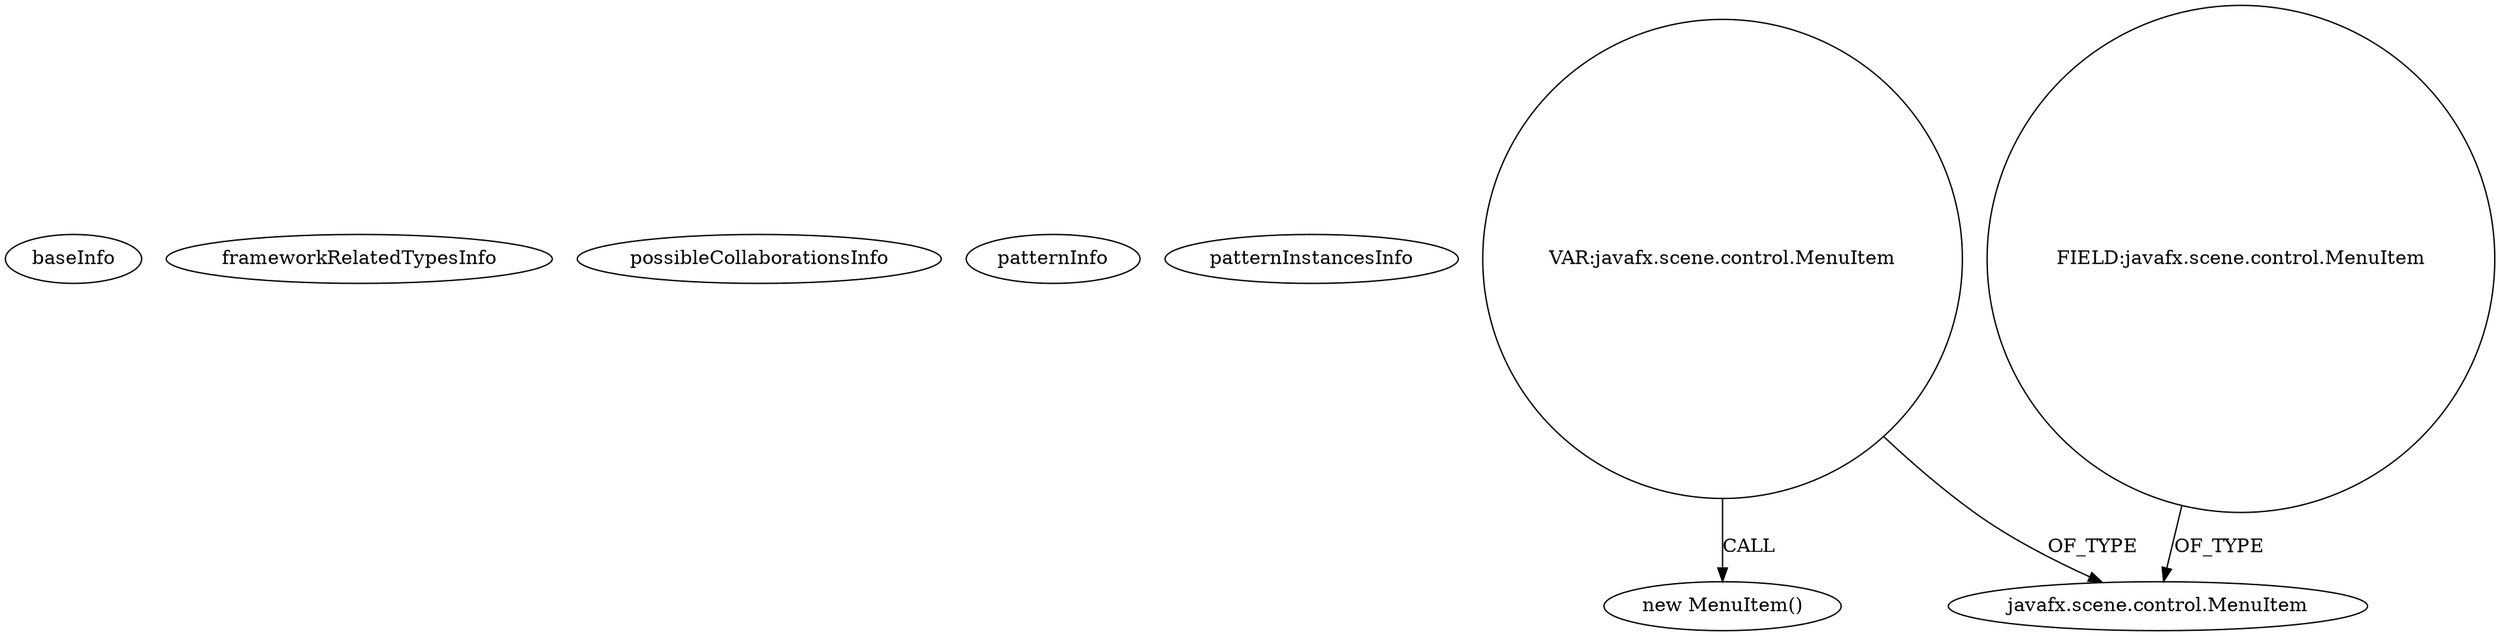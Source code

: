 digraph {
baseInfo[graphId=1158,category="pattern",isAnonymous=false,possibleRelation=false]
frameworkRelatedTypesInfo[]
possibleCollaborationsInfo[]
patternInfo[frequency=3.0,patternRootClient=null]
patternInstancesInfo[0="hock323-eventManager~/hock323-eventManager/EventManager-master/src/eventManager/controller/pokerTournament/BlindsController.java~BlindsController~2976",1="hock323-eventManager~/hock323-eventManager/EventManager-master/src/eventManager/controller/pokerTournament/AnnouncementsController.java~AnnouncementsController~2965",2="ProgrammerTony-Chemistry-Calculator~/ProgrammerTony-Chemistry-Calculator/Chemistry-Calculator-master/src/com/mdc/Calculator.java~Calculator~1099"]
77[label="new MenuItem()",vertexType="CONSTRUCTOR_CALL",isFrameworkType=false]
78[label="VAR:javafx.scene.control.MenuItem",vertexType="VARIABLE_EXPRESION",isFrameworkType=false,shape=circle]
3[label="javafx.scene.control.MenuItem",vertexType="FRAMEWORK_CLASS_TYPE",isFrameworkType=false]
8[label="FIELD:javafx.scene.control.MenuItem",vertexType="FIELD_DECLARATION",isFrameworkType=false,shape=circle]
78->77[label="CALL"]
8->3[label="OF_TYPE"]
78->3[label="OF_TYPE"]
}

